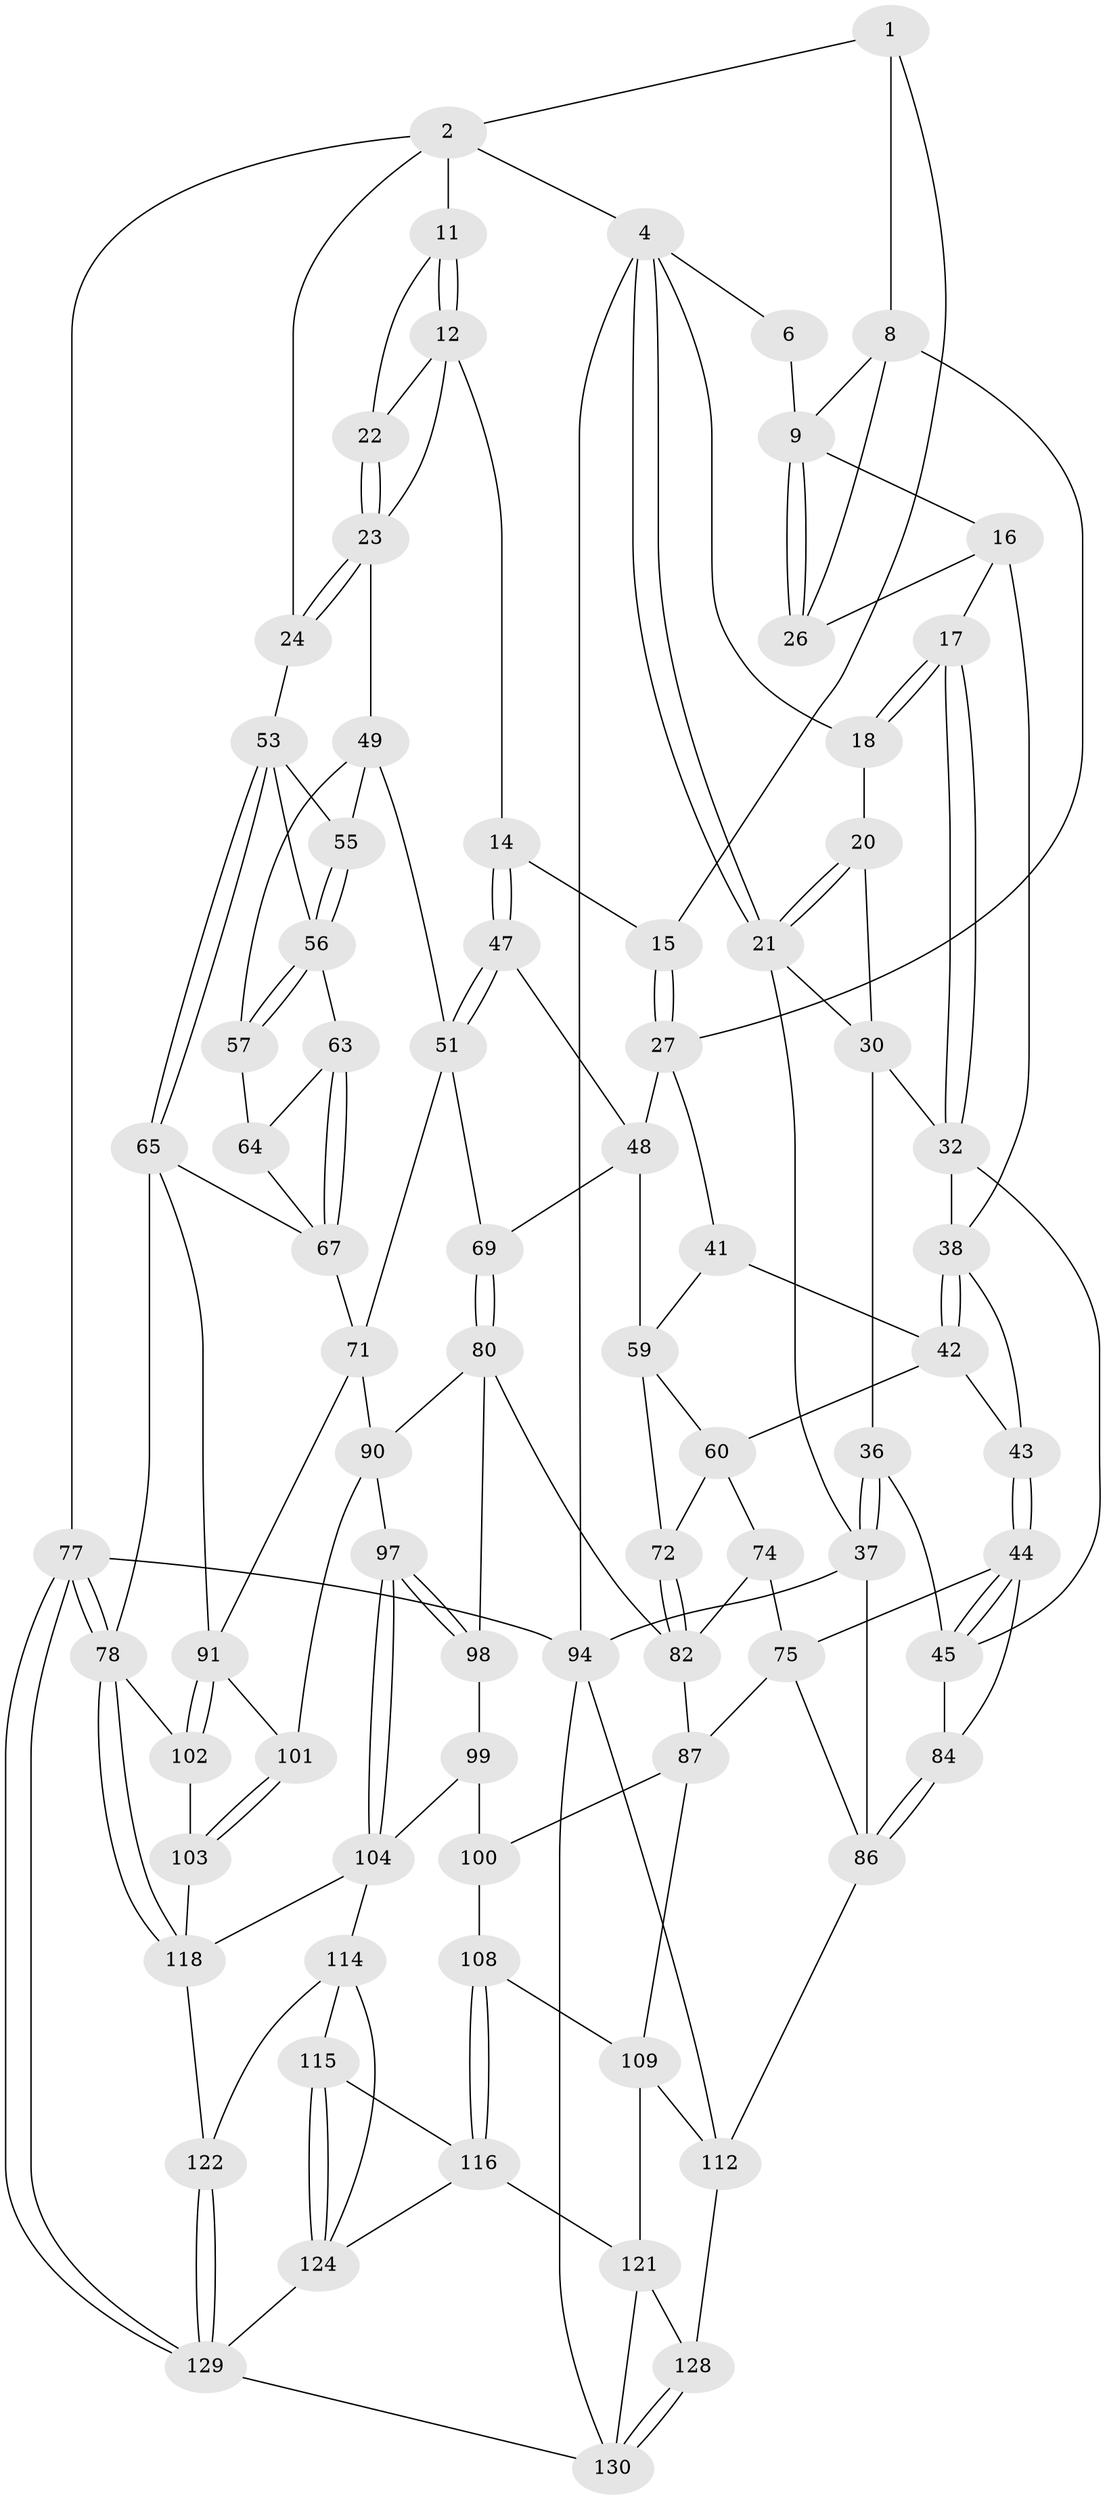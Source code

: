 // original degree distribution, {3: 0.015151515151515152, 4: 0.2196969696969697, 6: 0.20454545454545456, 5: 0.5606060606060606}
// Generated by graph-tools (version 1.1) at 2025/11/02/27/25 16:11:57]
// undirected, 80 vertices, 177 edges
graph export_dot {
graph [start="1"]
  node [color=gray90,style=filled];
  1 [pos="+0.6173616704003598+0",super="+7"];
  2 [pos="+0.6822254655674929+0",super="+3"];
  4 [pos="+0+0",super="+5"];
  6 [pos="+0.23260352563766626+0"];
  8 [pos="+0.5200635286787112+0.04741312591168426",super="+25"];
  9 [pos="+0.4320044207015695+0.08145768731959112",super="+10"];
  11 [pos="+0.7267038516858928+0"];
  12 [pos="+0.7530985230458982+0.11729537730963914",super="+13"];
  14 [pos="+0.7060892247470498+0.20484063520035228"];
  15 [pos="+0.6777752053681289+0.20493303016719025"];
  16 [pos="+0.2766090416309233+0.15959730440722242",super="+29"];
  17 [pos="+0.24567618342146216+0.16601007943242913"];
  18 [pos="+0.16962352998373353+0.11570567461623182",super="+19"];
  20 [pos="+0.06458611338875866+0.13023704300237307",super="+28"];
  21 [pos="+0+0.1434142735426679",super="+31"];
  22 [pos="+0.9667876296179028+0.10642942673091371"];
  23 [pos="+1+0.11173894660829146",super="+35"];
  24 [pos="+1+0.06287938835762766"];
  26 [pos="+0.43001712206022963+0.18727451309600346"];
  27 [pos="+0.5355621734524625+0.25278563621832834",super="+40"];
  30 [pos="+0.06906802335305356+0.19827168016583727",super="+34"];
  32 [pos="+0.22434538445280755+0.1920605782628544",super="+33"];
  36 [pos="+0+0.5147362381052953"];
  37 [pos="+0+0.5224031556625207",super="+93"];
  38 [pos="+0.33757089324462436+0.2535044768312762",super="+39"];
  41 [pos="+0.4055256024133652+0.3106685079423276"];
  42 [pos="+0.3468344967453185+0.2779915391981436",super="+52"];
  43 [pos="+0.20001481946345498+0.43088220514421527"];
  44 [pos="+0.190114033405195+0.4366322238113679",super="+76"];
  45 [pos="+0.14778612767272709+0.4367524326588449",super="+46"];
  47 [pos="+0.6831128398647295+0.37478573473926674"];
  48 [pos="+0.5134033824485751+0.34441527797941646",super="+61"];
  49 [pos="+0.8119003325614125+0.2579967149272946",super="+50"];
  51 [pos="+0.739841543809257+0.4510549173399564",super="+68"];
  53 [pos="+1+0.14820605456617972",super="+54"];
  55 [pos="+0.888565282332419+0.31319718041676053"];
  56 [pos="+0.8857345483512685+0.33157294987897196",super="+58"];
  57 [pos="+0.8396684863100221+0.41143553966996815"];
  59 [pos="+0.35526808144934924+0.40224774853176987",super="+62"];
  60 [pos="+0.3105642021647119+0.4152966258022264",super="+73"];
  63 [pos="+0.9412793022680808+0.43849350092872225"];
  64 [pos="+0.8844952297552041+0.43017655038965297"];
  65 [pos="+1+0.5197656637355101",super="+66"];
  67 [pos="+1+0.4922461302178387",super="+70"];
  69 [pos="+0.6913447805947842+0.5035639013420066"];
  71 [pos="+0.8535551270300692+0.5470000986413153",super="+89"];
  72 [pos="+0.48403916375163375+0.45174576789206017"];
  74 [pos="+0.37872646658577774+0.5117943194684884"];
  75 [pos="+0.2913142892395722+0.524429726436282",super="+85"];
  77 [pos="+1+1"];
  78 [pos="+1+0.9265487558042714",super="+79"];
  80 [pos="+0.672789267418975+0.5600635689521316",super="+81"];
  82 [pos="+0.4991267177984608+0.5229543420696479",super="+83"];
  84 [pos="+0.23882715896448573+0.68251417489616"];
  86 [pos="+0.2732932577756791+0.7183369045859322",super="+113"];
  87 [pos="+0.40297256300184153+0.6405702514268077",super="+88"];
  90 [pos="+0.745209028876658+0.6322625264244855",super="+96"];
  91 [pos="+0.9334043215560189+0.641334396665432",super="+92"];
  94 [pos="+0+1",super="+95"];
  97 [pos="+0.6892291509887203+0.7554457390217643"];
  98 [pos="+0.5921704569533067+0.6246257945092081"];
  99 [pos="+0.5498088477040662+0.6631987613590614",super="+106"];
  100 [pos="+0.5391003079578564+0.6719715210969145",super="+107"];
  101 [pos="+0.8518716946707312+0.7401735424841023"];
  102 [pos="+0.9705050315229616+0.7247408950978604",super="+110"];
  103 [pos="+0.8701259169608306+0.7733447579137538",super="+117"];
  104 [pos="+0.6809573353028535+0.7787304094703124",super="+105"];
  108 [pos="+0.5255718579924923+0.7360895869268428"];
  109 [pos="+0.4520795396043137+0.7786466713060677",super="+111"];
  112 [pos="+0.2613967669029722+0.8231764676392886",super="+126"];
  114 [pos="+0.6560208593804281+0.8184072525219264",super="+123"];
  115 [pos="+0.6537065676923965+0.8213212116240446"];
  116 [pos="+0.5934137644041495+0.8180702304858772",super="+120"];
  118 [pos="+0.8755096437805328+0.8486294044783912",super="+119"];
  121 [pos="+0.4775630378964183+0.8816549072704629",super="+127"];
  122 [pos="+0.8715389757621698+0.8596065106108468"];
  124 [pos="+0.6726660141187294+0.9220249030618738",super="+125"];
  128 [pos="+0.2981466124668091+0.8751401505020192"];
  129 [pos="+0.8777948948645959+1",super="+131"];
  130 [pos="+0.3197199684554984+1",super="+132"];
  1 -- 2;
  1 -- 8;
  1 -- 15;
  2 -- 11;
  2 -- 24;
  2 -- 4;
  2 -- 77;
  4 -- 21;
  4 -- 21;
  4 -- 18;
  4 -- 6;
  4 -- 94;
  6 -- 9;
  8 -- 9;
  8 -- 26;
  8 -- 27;
  9 -- 26;
  9 -- 26;
  9 -- 16;
  11 -- 12;
  11 -- 12;
  11 -- 22;
  12 -- 22;
  12 -- 14;
  12 -- 23;
  14 -- 15;
  14 -- 47;
  14 -- 47;
  15 -- 27;
  15 -- 27;
  16 -- 17;
  16 -- 26;
  16 -- 38;
  17 -- 18;
  17 -- 18;
  17 -- 32;
  17 -- 32;
  18 -- 20 [weight=2];
  20 -- 21;
  20 -- 21;
  20 -- 30;
  21 -- 37;
  21 -- 30;
  22 -- 23;
  22 -- 23;
  23 -- 24;
  23 -- 24;
  23 -- 49;
  24 -- 53;
  27 -- 48;
  27 -- 41;
  30 -- 36;
  30 -- 32;
  32 -- 38;
  32 -- 45;
  36 -- 37;
  36 -- 37;
  36 -- 45;
  37 -- 94;
  37 -- 86;
  38 -- 42;
  38 -- 42;
  38 -- 43;
  41 -- 42;
  41 -- 59;
  42 -- 43;
  42 -- 60;
  43 -- 44;
  43 -- 44;
  44 -- 45;
  44 -- 45;
  44 -- 75;
  44 -- 84;
  45 -- 84;
  47 -- 48;
  47 -- 51;
  47 -- 51;
  48 -- 69;
  48 -- 59;
  49 -- 55;
  49 -- 51;
  49 -- 57;
  51 -- 69;
  51 -- 71;
  53 -- 65;
  53 -- 65;
  53 -- 56;
  53 -- 55;
  55 -- 56;
  55 -- 56;
  56 -- 57;
  56 -- 57;
  56 -- 63;
  57 -- 64;
  59 -- 60;
  59 -- 72;
  60 -- 72;
  60 -- 74;
  63 -- 64;
  63 -- 67;
  63 -- 67;
  64 -- 67;
  65 -- 78;
  65 -- 67;
  65 -- 91;
  67 -- 71;
  69 -- 80;
  69 -- 80;
  71 -- 90;
  71 -- 91;
  72 -- 82;
  72 -- 82;
  74 -- 75;
  74 -- 82;
  75 -- 86;
  75 -- 87;
  77 -- 78;
  77 -- 78;
  77 -- 129;
  77 -- 129;
  77 -- 94;
  78 -- 118;
  78 -- 118;
  78 -- 102;
  80 -- 90;
  80 -- 82;
  80 -- 98;
  82 -- 87;
  84 -- 86;
  84 -- 86;
  86 -- 112;
  87 -- 100;
  87 -- 109;
  90 -- 97;
  90 -- 101;
  91 -- 102;
  91 -- 102;
  91 -- 101;
  94 -- 112;
  94 -- 130;
  97 -- 98;
  97 -- 98;
  97 -- 104;
  97 -- 104;
  98 -- 99;
  99 -- 100 [weight=2];
  99 -- 104;
  100 -- 108;
  101 -- 103;
  101 -- 103;
  102 -- 103 [weight=2];
  103 -- 118;
  104 -- 114;
  104 -- 118;
  108 -- 109;
  108 -- 116;
  108 -- 116;
  109 -- 112;
  109 -- 121;
  112 -- 128;
  114 -- 115;
  114 -- 124;
  114 -- 122;
  115 -- 116;
  115 -- 124;
  115 -- 124;
  116 -- 124;
  116 -- 121;
  118 -- 122;
  121 -- 128;
  121 -- 130;
  122 -- 129;
  122 -- 129;
  124 -- 129;
  128 -- 130;
  128 -- 130;
  129 -- 130;
}
